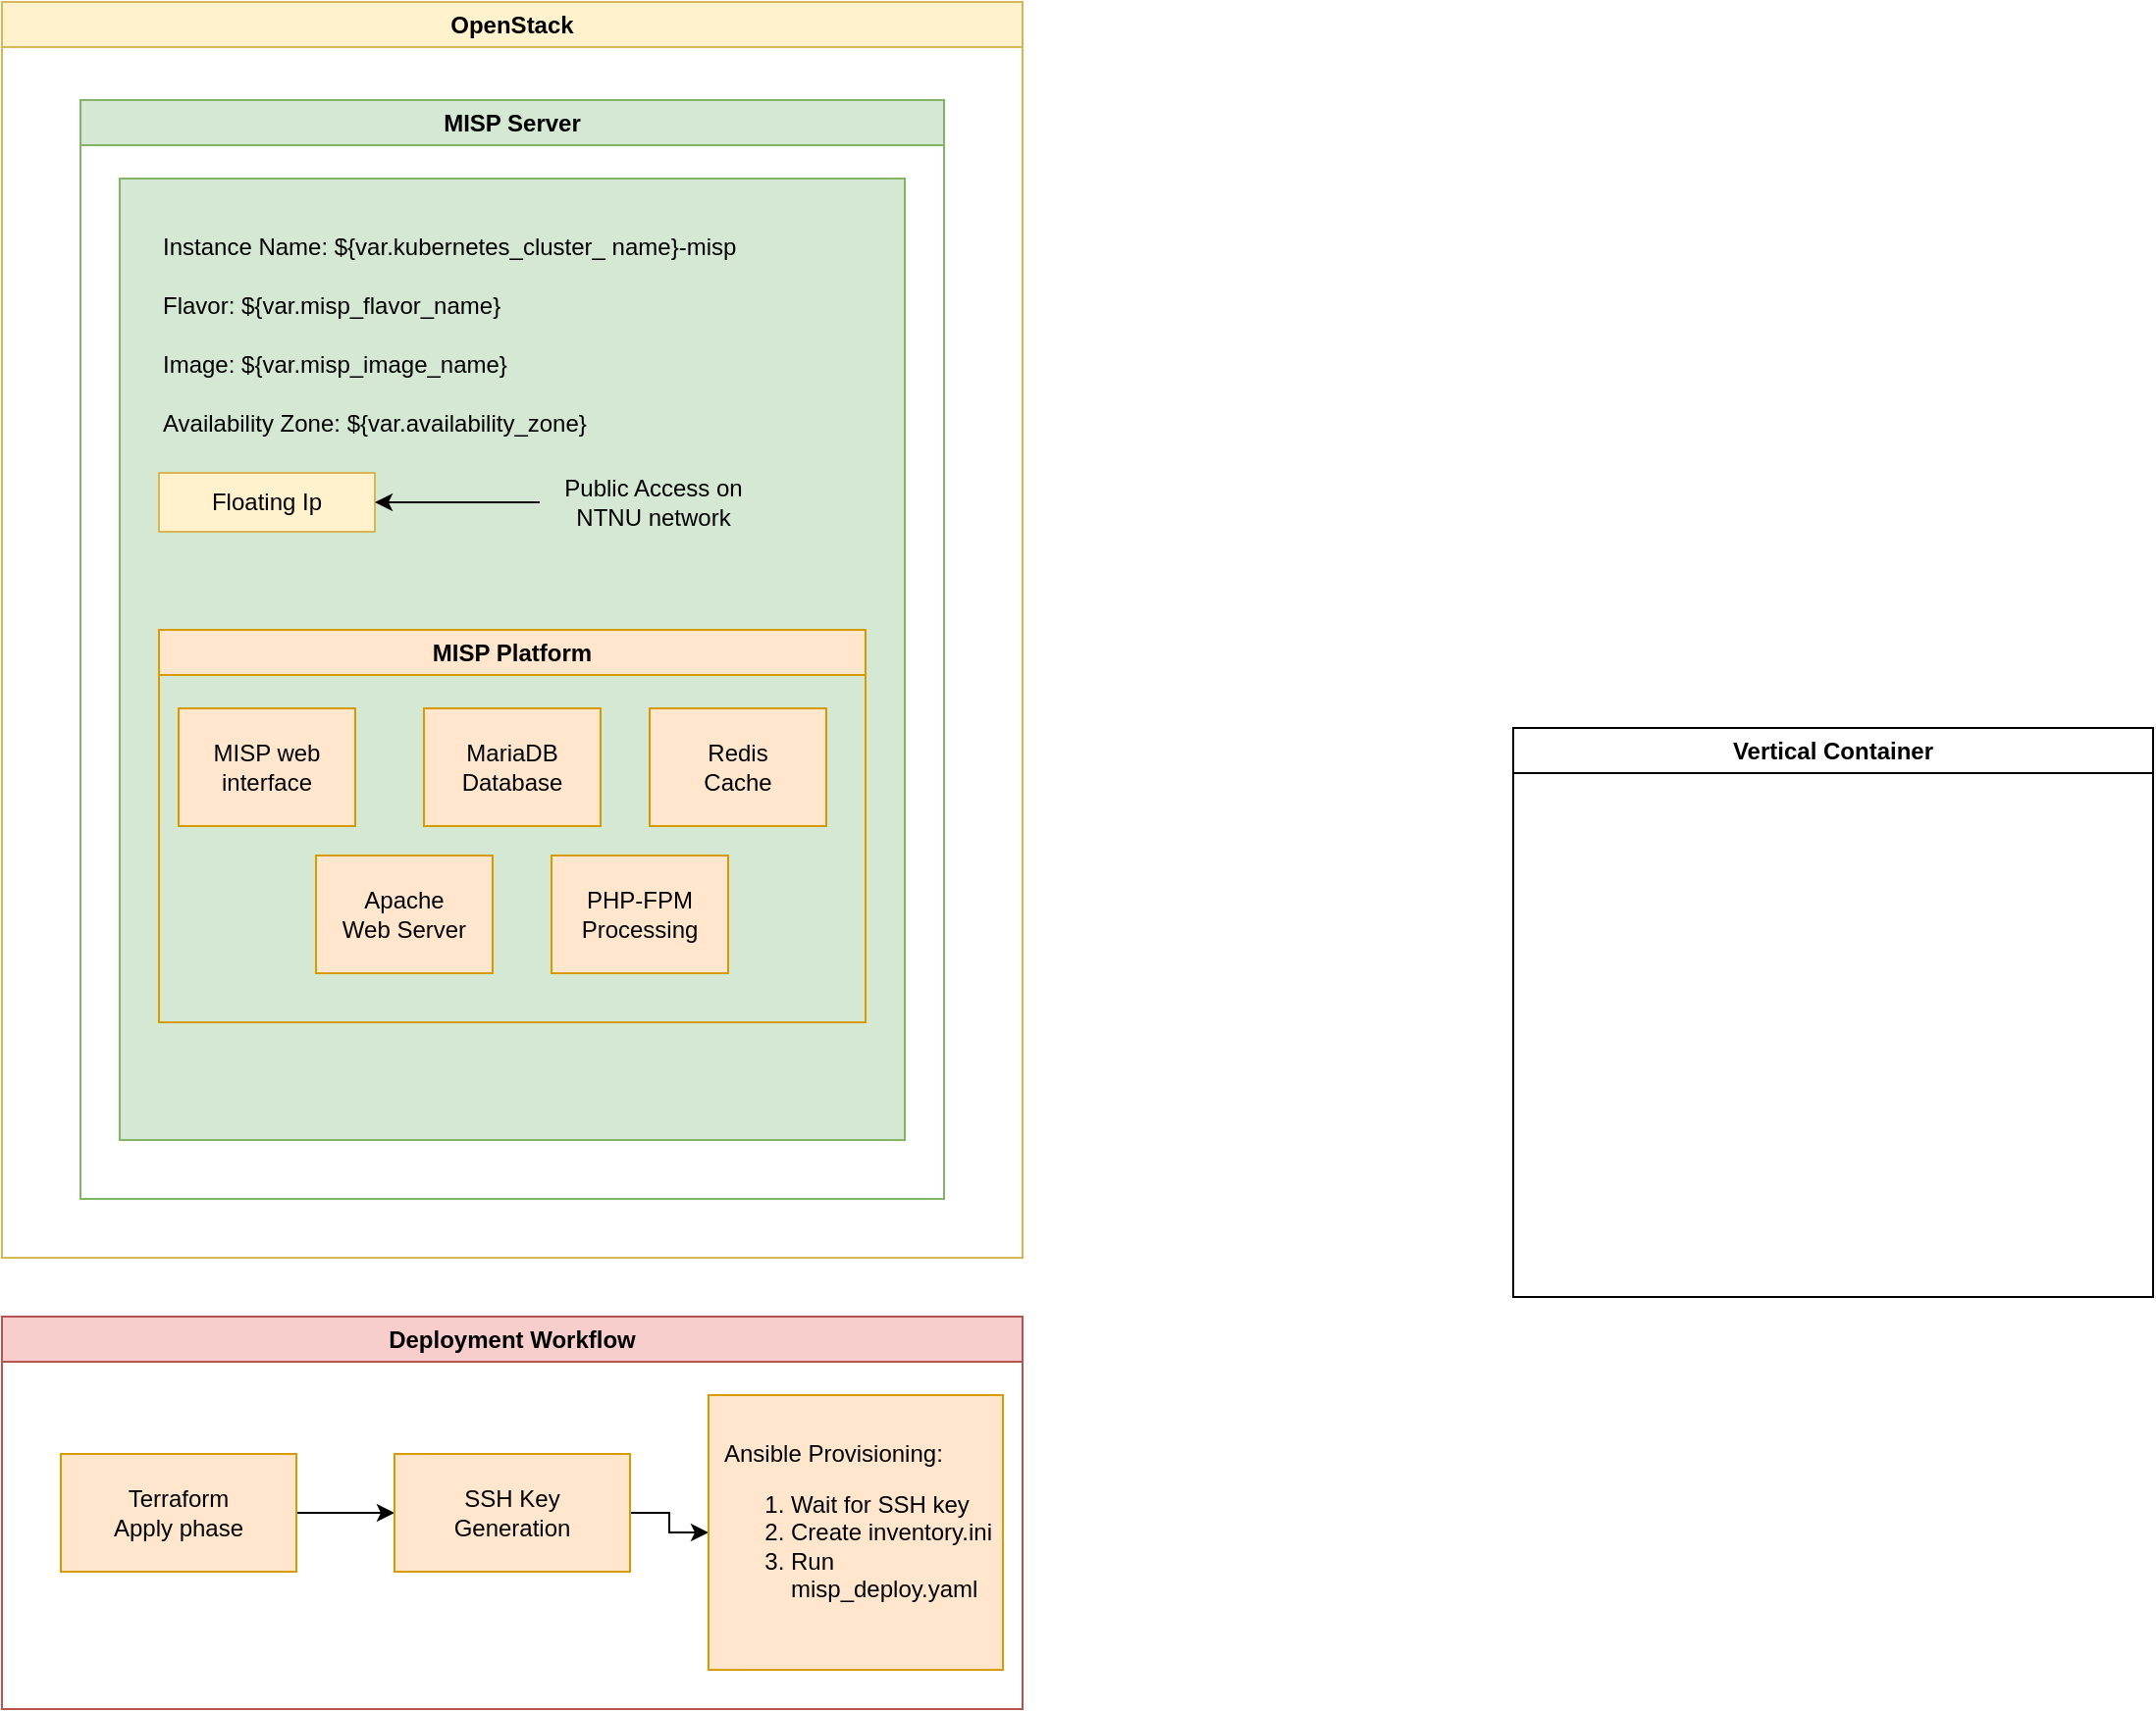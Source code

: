 <mxfile version="27.0.5">
  <diagram name="Page-1" id="g2eCq3s7YnF-HcVKCv6a">
    <mxGraphModel dx="658" dy="361" grid="1" gridSize="10" guides="1" tooltips="1" connect="1" arrows="1" fold="1" page="1" pageScale="1" pageWidth="827" pageHeight="1169" math="0" shadow="0">
      <root>
        <mxCell id="0" />
        <mxCell id="1" parent="0" />
        <mxCell id="cbppNZxpWm2GkPlsupn6-1" value="&lt;div align=&quot;center&quot;&gt;OpenStack&lt;/div&gt;" style="swimlane;whiteSpace=wrap;html=1;align=center;fillColor=#fff2cc;strokeColor=#d6b656;" vertex="1" parent="1">
          <mxGeometry x="80" y="80" width="520" height="640" as="geometry" />
        </mxCell>
        <mxCell id="cbppNZxpWm2GkPlsupn6-3" value="MISP Server" style="swimlane;whiteSpace=wrap;html=1;fillColor=#d5e8d4;strokeColor=#82b366;" vertex="1" parent="cbppNZxpWm2GkPlsupn6-1">
          <mxGeometry x="40" y="50" width="440" height="560" as="geometry" />
        </mxCell>
        <mxCell id="cbppNZxpWm2GkPlsupn6-11" value="" style="rounded=0;whiteSpace=wrap;html=1;fillColor=#d5e8d4;strokeColor=#82b366;" vertex="1" parent="cbppNZxpWm2GkPlsupn6-3">
          <mxGeometry x="20" y="40" width="400" height="490" as="geometry" />
        </mxCell>
        <mxCell id="cbppNZxpWm2GkPlsupn6-12" value="Instance Name: ${var.kubernetes_cluster_ name}-misp" style="text;html=1;align=left;verticalAlign=middle;whiteSpace=wrap;rounded=0;" vertex="1" parent="cbppNZxpWm2GkPlsupn6-3">
          <mxGeometry x="40" y="60" width="310" height="30" as="geometry" />
        </mxCell>
        <mxCell id="cbppNZxpWm2GkPlsupn6-15" value="Availability Zone: ${var.availability_zone}" style="text;html=1;align=left;verticalAlign=middle;whiteSpace=wrap;rounded=0;" vertex="1" parent="cbppNZxpWm2GkPlsupn6-3">
          <mxGeometry x="40" y="150" width="340" height="30" as="geometry" />
        </mxCell>
        <mxCell id="cbppNZxpWm2GkPlsupn6-14" value="Image: ${var.misp_image_name}" style="text;html=1;align=left;verticalAlign=middle;whiteSpace=wrap;rounded=0;" vertex="1" parent="cbppNZxpWm2GkPlsupn6-3">
          <mxGeometry x="40" y="120" width="330" height="30" as="geometry" />
        </mxCell>
        <mxCell id="cbppNZxpWm2GkPlsupn6-13" value="Flavor: ${var.misp_flavor_name}" style="text;html=1;align=left;verticalAlign=middle;whiteSpace=wrap;rounded=0;" vertex="1" parent="cbppNZxpWm2GkPlsupn6-3">
          <mxGeometry x="40" y="90" width="290" height="30" as="geometry" />
        </mxCell>
        <mxCell id="cbppNZxpWm2GkPlsupn6-17" value="Floating Ip" style="rounded=0;whiteSpace=wrap;html=1;fillColor=#fff2cc;strokeColor=#d6b656;" vertex="1" parent="cbppNZxpWm2GkPlsupn6-3">
          <mxGeometry x="40" y="190" width="110" height="30" as="geometry" />
        </mxCell>
        <mxCell id="cbppNZxpWm2GkPlsupn6-18" value="Public Access on NTNU network" style="text;html=1;align=center;verticalAlign=middle;whiteSpace=wrap;rounded=0;" vertex="1" parent="cbppNZxpWm2GkPlsupn6-3">
          <mxGeometry x="234" y="190" width="116" height="30" as="geometry" />
        </mxCell>
        <mxCell id="cbppNZxpWm2GkPlsupn6-19" value="" style="endArrow=classic;html=1;rounded=0;exitX=0;exitY=0.5;exitDx=0;exitDy=0;entryX=1;entryY=0.5;entryDx=0;entryDy=0;" edge="1" parent="cbppNZxpWm2GkPlsupn6-3" source="cbppNZxpWm2GkPlsupn6-18" target="cbppNZxpWm2GkPlsupn6-17">
          <mxGeometry width="50" height="50" relative="1" as="geometry">
            <mxPoint x="130" y="170" as="sourcePoint" />
            <mxPoint x="180" y="120" as="targetPoint" />
          </mxGeometry>
        </mxCell>
        <mxCell id="cbppNZxpWm2GkPlsupn6-20" value="MISP Platform" style="swimlane;whiteSpace=wrap;html=1;fillColor=#ffe6cc;strokeColor=#d79b00;" vertex="1" parent="cbppNZxpWm2GkPlsupn6-3">
          <mxGeometry x="40" y="270" width="360" height="200" as="geometry" />
        </mxCell>
        <mxCell id="cbppNZxpWm2GkPlsupn6-30" value="&lt;div&gt;Apache&lt;/div&gt;&lt;div&gt;Web Server&lt;/div&gt;" style="rounded=0;whiteSpace=wrap;html=1;fillColor=#ffe6cc;strokeColor=#d79b00;" vertex="1" parent="cbppNZxpWm2GkPlsupn6-20">
          <mxGeometry x="80" y="115" width="90" height="60" as="geometry" />
        </mxCell>
        <mxCell id="cbppNZxpWm2GkPlsupn6-29" value="&lt;div&gt;PHP-FPM&lt;/div&gt;&lt;div&gt;Processing&lt;/div&gt;" style="rounded=0;whiteSpace=wrap;html=1;fillColor=#ffe6cc;strokeColor=#d79b00;" vertex="1" parent="cbppNZxpWm2GkPlsupn6-20">
          <mxGeometry x="200" y="115" width="90" height="60" as="geometry" />
        </mxCell>
        <mxCell id="cbppNZxpWm2GkPlsupn6-22" value="&lt;div&gt;MISP web &lt;br&gt;&lt;/div&gt;&lt;div&gt;interface&lt;/div&gt;" style="rounded=0;whiteSpace=wrap;html=1;fillColor=#ffe6cc;strokeColor=#d79b00;" vertex="1" parent="cbppNZxpWm2GkPlsupn6-3">
          <mxGeometry x="50" y="310" width="90" height="60" as="geometry" />
        </mxCell>
        <mxCell id="cbppNZxpWm2GkPlsupn6-28" value="&lt;div&gt;Redis&lt;/div&gt;&lt;div&gt;Cache&lt;/div&gt;" style="rounded=0;whiteSpace=wrap;html=1;fillColor=#ffe6cc;strokeColor=#d79b00;" vertex="1" parent="cbppNZxpWm2GkPlsupn6-3">
          <mxGeometry x="290" y="310" width="90" height="60" as="geometry" />
        </mxCell>
        <mxCell id="cbppNZxpWm2GkPlsupn6-27" value="&lt;div&gt;MariaDB&lt;/div&gt;&lt;div&gt;Database&lt;/div&gt;" style="rounded=0;whiteSpace=wrap;html=1;fillColor=#ffe6cc;strokeColor=#d79b00;" vertex="1" parent="cbppNZxpWm2GkPlsupn6-3">
          <mxGeometry x="175" y="310" width="90" height="60" as="geometry" />
        </mxCell>
        <mxCell id="cbppNZxpWm2GkPlsupn6-10" value="Vertical Container" style="swimlane;whiteSpace=wrap;html=1;" vertex="1" parent="1">
          <mxGeometry x="850" y="450" width="326" height="290" as="geometry" />
        </mxCell>
        <mxCell id="cbppNZxpWm2GkPlsupn6-33" value="Deployment Workflow" style="swimlane;whiteSpace=wrap;html=1;fillColor=#f8cecc;strokeColor=#b85450;" vertex="1" parent="1">
          <mxGeometry x="80" y="750" width="520" height="200" as="geometry" />
        </mxCell>
        <mxCell id="cbppNZxpWm2GkPlsupn6-37" style="edgeStyle=orthogonalEdgeStyle;rounded=0;orthogonalLoop=1;jettySize=auto;html=1;exitX=1;exitY=0.5;exitDx=0;exitDy=0;entryX=0;entryY=0.5;entryDx=0;entryDy=0;" edge="1" parent="cbppNZxpWm2GkPlsupn6-33" source="cbppNZxpWm2GkPlsupn6-34" target="cbppNZxpWm2GkPlsupn6-35">
          <mxGeometry relative="1" as="geometry" />
        </mxCell>
        <mxCell id="cbppNZxpWm2GkPlsupn6-34" value="&lt;div&gt;Terraform&lt;/div&gt;&lt;div&gt;Apply phase&lt;/div&gt;" style="rounded=0;whiteSpace=wrap;html=1;fillColor=#ffe6cc;strokeColor=#d79b00;" vertex="1" parent="cbppNZxpWm2GkPlsupn6-33">
          <mxGeometry x="30" y="70" width="120" height="60" as="geometry" />
        </mxCell>
        <mxCell id="cbppNZxpWm2GkPlsupn6-38" style="edgeStyle=orthogonalEdgeStyle;rounded=0;orthogonalLoop=1;jettySize=auto;html=1;exitX=1;exitY=0.5;exitDx=0;exitDy=0;entryX=0;entryY=0.5;entryDx=0;entryDy=0;" edge="1" parent="cbppNZxpWm2GkPlsupn6-33" source="cbppNZxpWm2GkPlsupn6-35" target="cbppNZxpWm2GkPlsupn6-36">
          <mxGeometry relative="1" as="geometry" />
        </mxCell>
        <mxCell id="cbppNZxpWm2GkPlsupn6-35" value="SSH Key&lt;br&gt;Generation" style="rounded=0;whiteSpace=wrap;html=1;fillColor=#ffe6cc;strokeColor=#d79b00;" vertex="1" parent="cbppNZxpWm2GkPlsupn6-33">
          <mxGeometry x="200" y="70" width="120" height="60" as="geometry" />
        </mxCell>
        <mxCell id="cbppNZxpWm2GkPlsupn6-36" value="&lt;div align=&quot;left&quot;&gt;&amp;nbsp; Ansible Provisioning:&lt;/div&gt;&lt;div align=&quot;left&quot;&gt;&lt;ol&gt;&lt;li&gt;Wait for SSH key&lt;/li&gt;&lt;li&gt;Create inventory.ini&lt;/li&gt;&lt;li&gt;Run misp_deploy.yaml&lt;/li&gt;&lt;/ol&gt;&lt;/div&gt;" style="rounded=0;whiteSpace=wrap;html=1;align=left;fillColor=#ffe6cc;strokeColor=#d79b00;" vertex="1" parent="cbppNZxpWm2GkPlsupn6-33">
          <mxGeometry x="360" y="40" width="150" height="140" as="geometry" />
        </mxCell>
      </root>
    </mxGraphModel>
  </diagram>
</mxfile>
